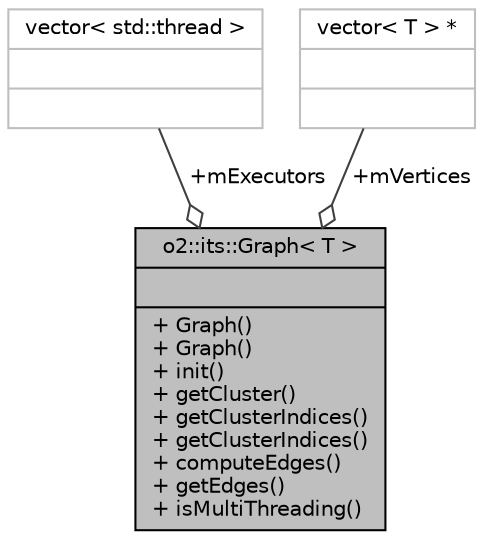 digraph "o2::its::Graph&lt; T &gt;"
{
 // INTERACTIVE_SVG=YES
  bgcolor="transparent";
  edge [fontname="Helvetica",fontsize="10",labelfontname="Helvetica",labelfontsize="10"];
  node [fontname="Helvetica",fontsize="10",shape=record];
  Node2 [label="{o2::its::Graph\< T \>\n||+ Graph()\l+ Graph()\l+ init()\l+ getCluster()\l+ getClusterIndices()\l+ getClusterIndices()\l+ computeEdges()\l+ getEdges()\l+ isMultiThreading()\l}",height=0.2,width=0.4,color="black", fillcolor="grey75", style="filled", fontcolor="black"];
  Node3 -> Node2 [color="grey25",fontsize="10",style="solid",label=" +mExecutors" ,arrowhead="odiamond",fontname="Helvetica"];
  Node3 [label="{vector\< std::thread \>\n||}",height=0.2,width=0.4,color="grey75"];
  Node4 -> Node2 [color="grey25",fontsize="10",style="solid",label=" +mVertices" ,arrowhead="odiamond",fontname="Helvetica"];
  Node4 [label="{vector\< T \> *\n||}",height=0.2,width=0.4,color="grey75"];
}
